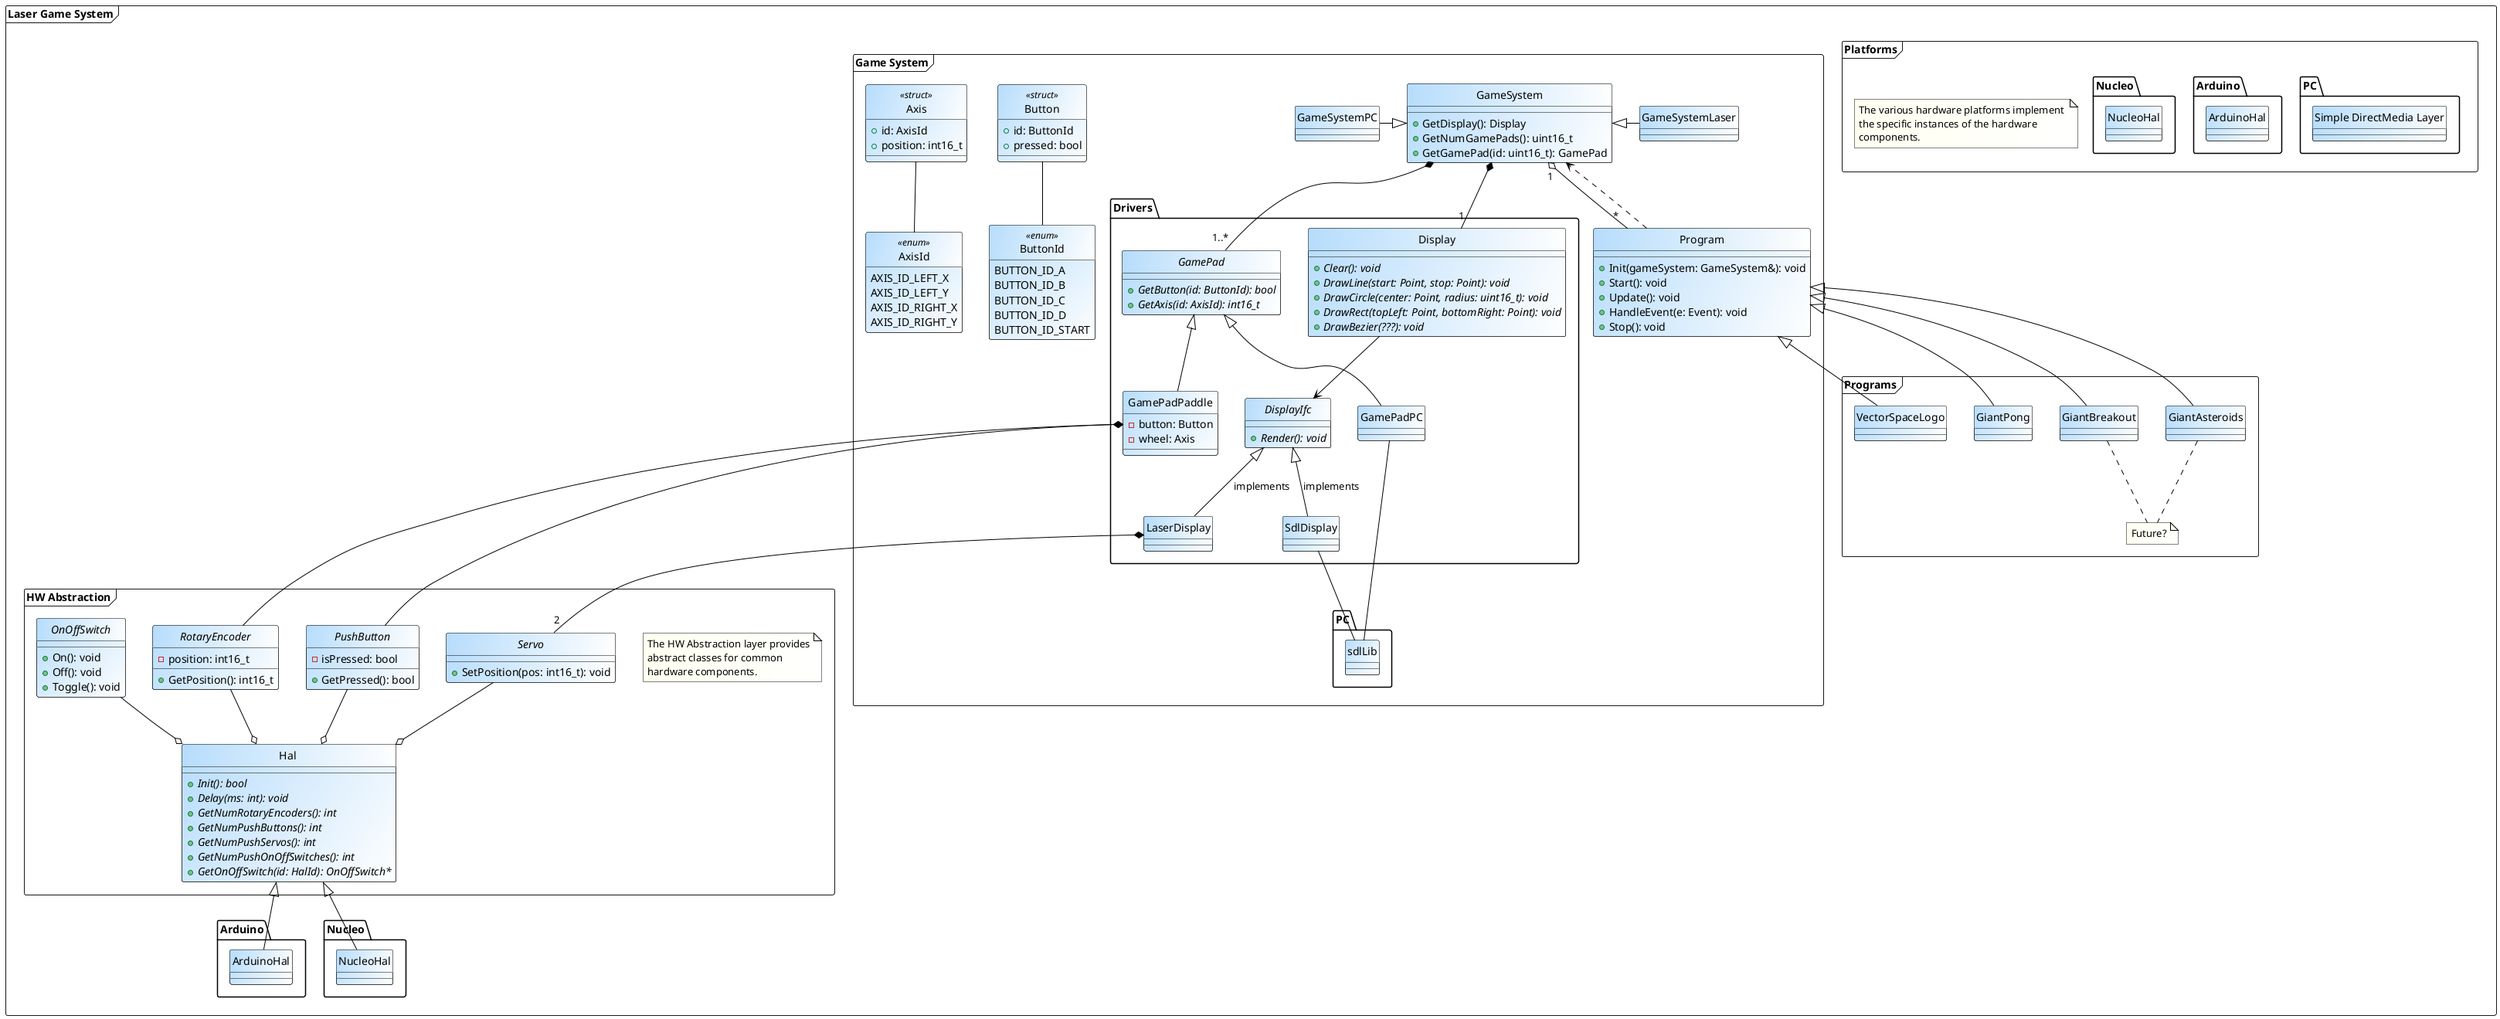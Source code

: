 
@startuml

skinparam class {
   backgroundcolor   #b7ddfc/White
   bordercolor       black
   ArrowColor        black
}

hide enum methods
hide circle

skinparam note {
   backgroundcolor   Ivory/White
   bordercolor       black
}

package "Laser Game System" as laserGameSystem <<Frame>> {

   package "Platforms" <<Frame>> {
      note as platformsNote1
         The various hardware platforms implement 
         the specific instances of the hardware
         components.
      end note

      namespace PC {
         class "Simple DirectMedia Layer" as sdlLib
      }

      namespace Arduino {
         class ArduinoHal
      }

      namespace Nucleo {
         class NucleoHal
      }
   }

   package "HW Abstraction" as hwAbstraction <<Frame>> {
      note as hwAbstractNote1
         The HW Abstraction layer provides
         abstract classes for common
         hardware components.
      end note

      class "<i>RotaryEncoder</i>" as rotaryEncoder {
         - position: int16_t
         + GetPosition(): int16_t
      }

      class "<i>PushButton</i>" as pushButton {
         - isPressed: bool
         + GetPressed(): bool
      }
      
      class "<i>Servo</i>" as servo {
         + SetPosition(pos: int16_t): void
      }
      
      class "<i>OnOffSwitch</i>" as onOffSwitch {
         + On(): void
         + Off(): void
         + Toggle(): void
      }
      
      class "Hal " as Hal{
         + {abstract} Init(): bool
         + {abstract} Delay(ms: int): void
         + {abstract} GetNumRotaryEncoders(): int
         + {abstract} GetNumPushButtons(): int
         + {abstract} GetNumPushServos(): int
         + {abstract} GetNumPushOnOffSwitches(): int
         + {abstract} GetOnOffSwitch(id: HalId): OnOffSwitch*
      }

      onOffSwitch --o Hal
      rotaryEncoder --o Hal
      servo --o Hal
      pushButton --o Hal
   }

   Hal <|-- Arduino.ArduinoHal
   Hal <|-- Nucleo.NucleoHal

   package "Game System" as gameSystem <<Frame>> {
      enum ButtonId <<enum>> {
         BUTTON_ID_A
         BUTTON_ID_B
         BUTTON_ID_C
         BUTTON_ID_D
         BUTTON_ID_START
      }

      enum AxisId <<enum>> {
         AXIS_ID_LEFT_X
         AXIS_ID_LEFT_Y
         AXIS_ID_RIGHT_X
         AXIS_ID_RIGHT_Y
      }

      class Button <<struct>> {
         + id: ButtonId
         + pressed: bool
      }

      Button -- ButtonId

      class Axis <<struct>> {
         + id: AxisId
         + position: int16_t
      }

      Axis -- AxisId

      namespace Drivers {
         class Display {
            + {abstract} Clear(): void
            + {abstract} DrawLine(start: Point, stop: Point): void
            + {abstract} DrawCircle(center: Point, radius: uint16_t): void
            + {abstract} DrawRect(topLeft: Point, bottomRight: Point): void
            + {abstract} DrawBezier(???): void
         }

         class "<i>DisplayIfc</i>" as DisplayIfc {
            + {abstract} Render(): void
         }
         
         class LaserDisplay {
         }

         class SdlDisplay {
         }

         Display --> DisplayIfc
         DisplayIfc <|-- LaserDisplay: implements
         DisplayIfc <|-- SdlDisplay: implements

         class "<i>GamePad</i>" as gamePad {
            + {abstract} GetButton(id: ButtonId): bool
            + {abstract} GetAxis(id: AxisId): int16_t
         }

         class GamePadPaddle {
            - button: Button
            - wheel: Axis
         }
         
         class GamePadPC {
         }

         gamePad <|-- GamePadPaddle
         gamePad <|-- GamePadPC
      }

      class GameSystem {
         + GetDisplay(): Display
         + GetNumGamePads(): uint16_t
         + GetGamePad(id: uint16_t): GamePad
      }

      class Program {
         + Init(gameSystem: GameSystem&): void
         + Start(): void
         + Update(): void
         + HandleEvent(e: Event): void
         + Stop(): void
      }
      
      class GameSystemLaser
      class GameSystemPC

      Drivers.GamePadPaddle *-- rotaryEncoder
      Drivers.GamePadPaddle *-- pushButton
      Drivers.LaserDisplay *-- "2" servo
      
      Drivers.GamePadPC -- PC.sdlLib
      Drivers.SdlDisplay -- PC.sdlLib

      GameSystem *-- "1..*" Drivers.gamePad
      GameSystem *-- "1" Drivers.Display
      GameSystem "1" o-- "*" Program
      Program ..> GameSystem
      GameSystem <|-right- GameSystemLaser
      GameSystem <|-left- GameSystemPC
   }

   package "Programs" as programs <<Frame>> {
      class "GiantBreakout" as breakout
      class "GiantAsteroids" as asteroids
      class "VectorSpaceLogo" as logo
      class "GiantPong" as pong
      
      note "Future?" as future
      breakout .. future
      asteroids .. future
   }

   Program <|-- pong
   Program <|-- logo
   Program <|-- breakout
   Program <|-- asteroids
}

@enduml
